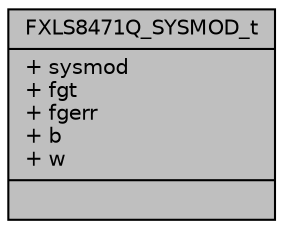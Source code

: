 digraph "FXLS8471Q_SYSMOD_t"
{
  edge [fontname="Helvetica",fontsize="10",labelfontname="Helvetica",labelfontsize="10"];
  node [fontname="Helvetica",fontsize="10",shape=record];
  Node1 [label="{FXLS8471Q_SYSMOD_t\n|+ sysmod\l+ fgt\l+ fgerr\l+ b\l+ w\l|}",height=0.2,width=0.4,color="black", fillcolor="grey75", style="filled", fontcolor="black"];
}
